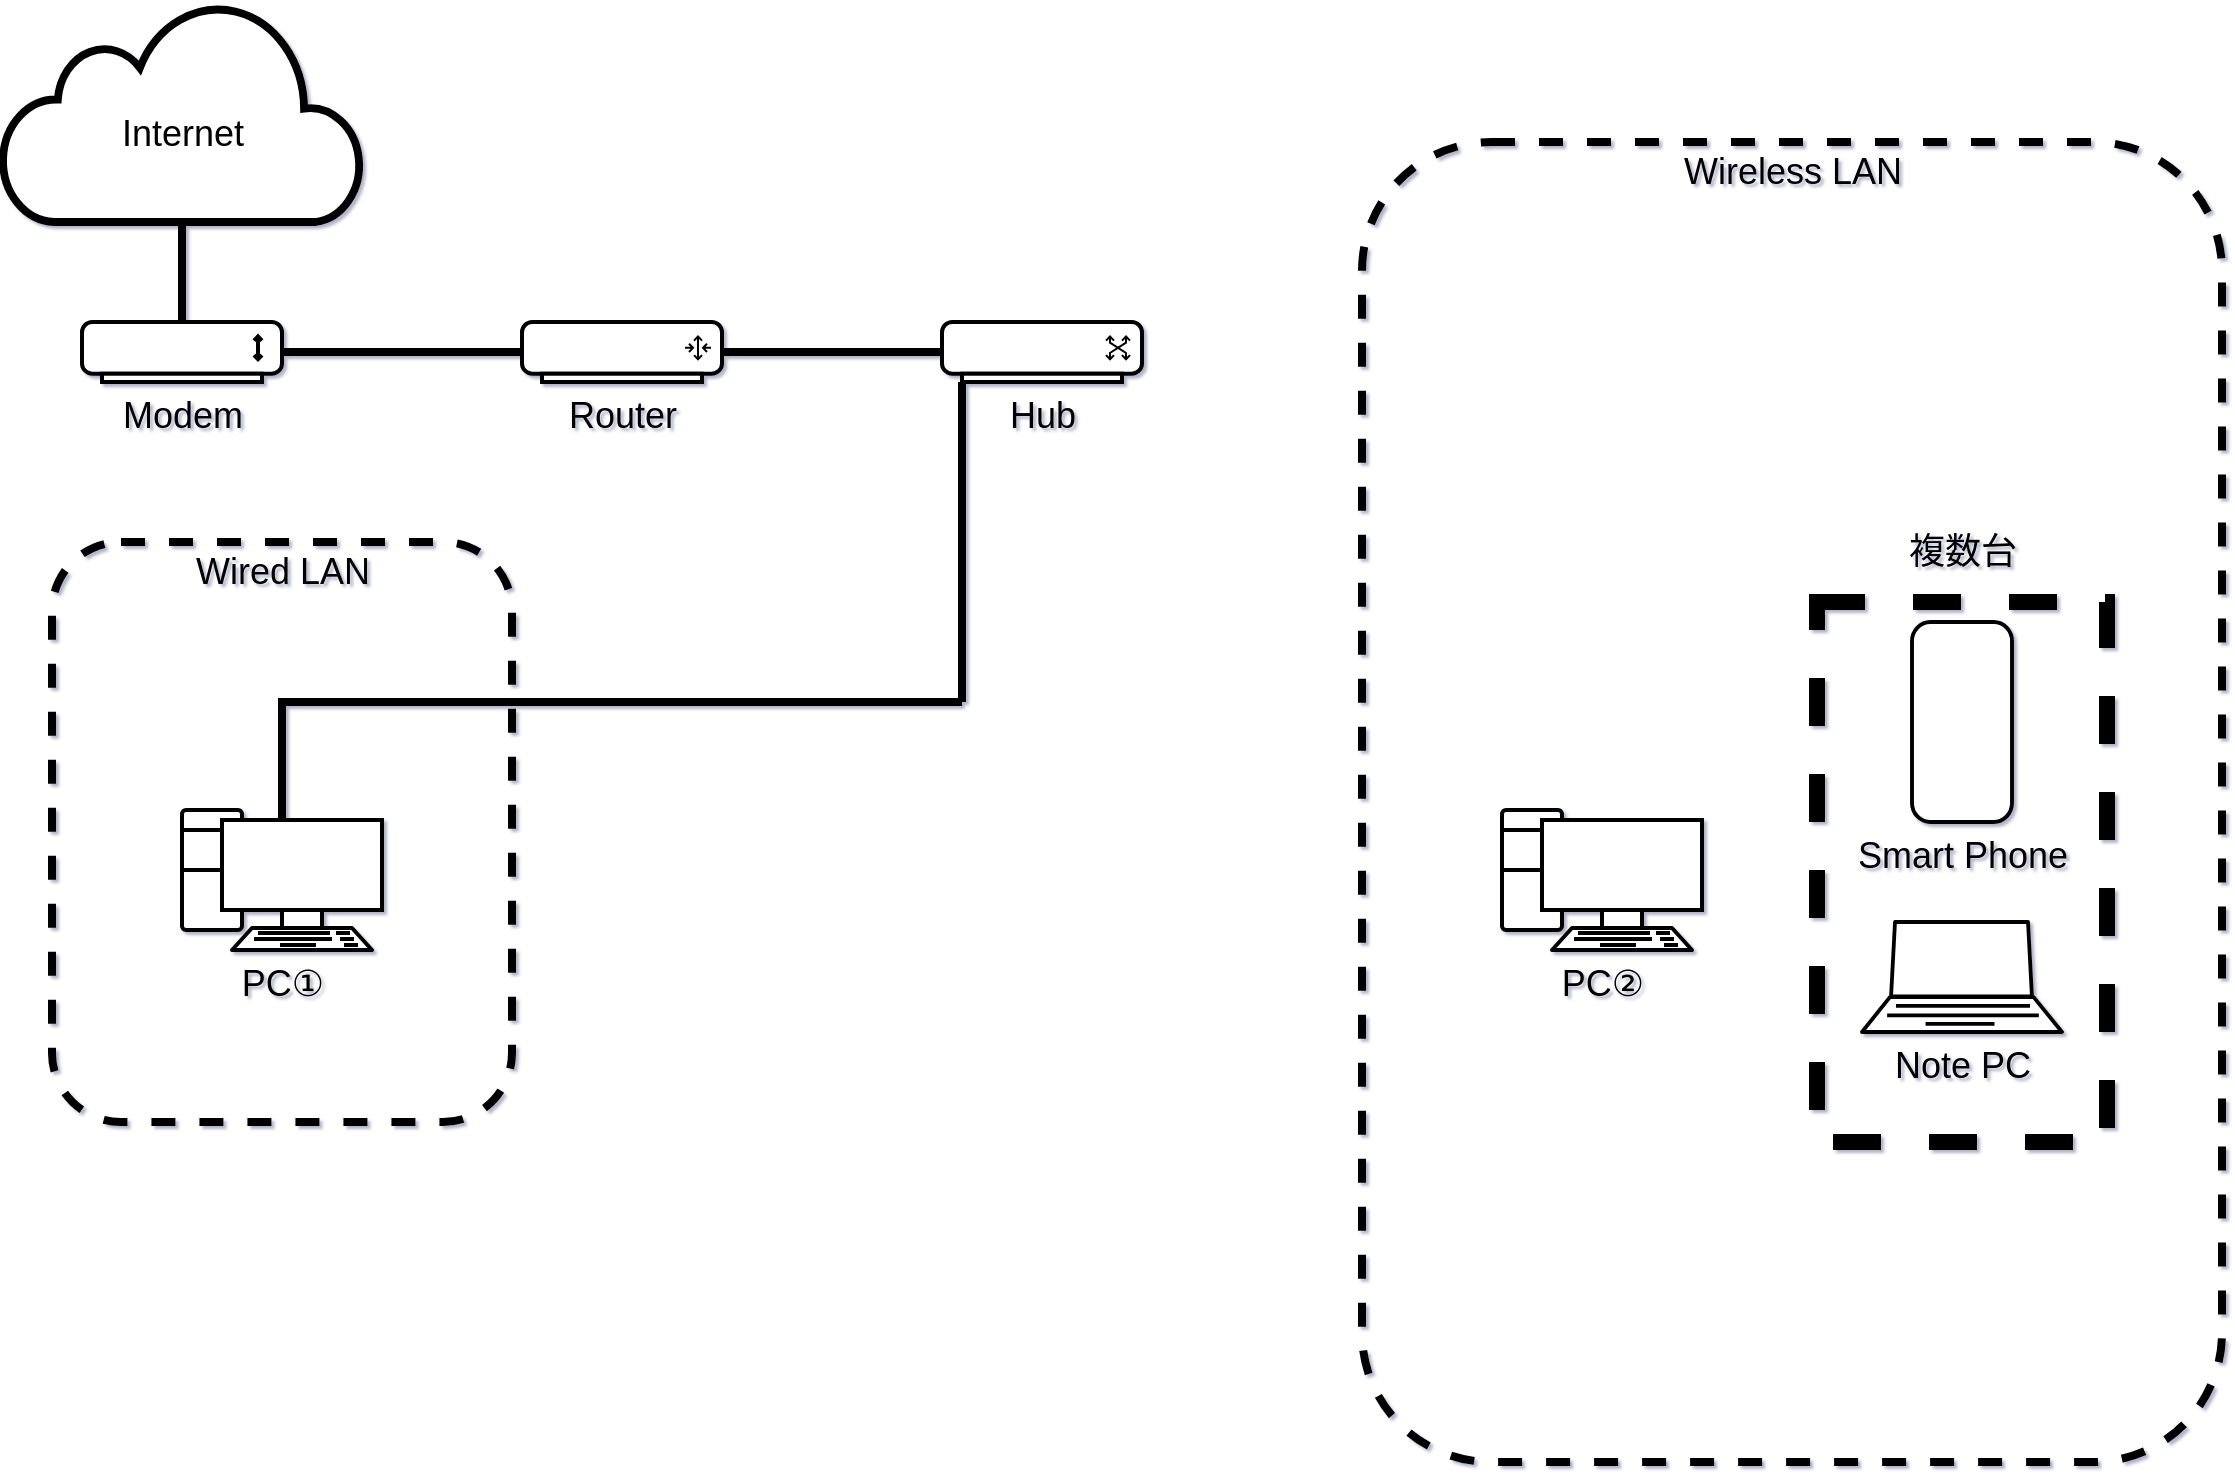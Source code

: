 <mxfile>
    <diagram id="7ZwBStHoHXOJQ8fZTxoX" name="ページ1">
        <mxGraphModel dx="964" dy="790" grid="1" gridSize="10" guides="1" tooltips="1" connect="1" arrows="1" fold="1" page="1" pageScale="1" pageWidth="1169" pageHeight="827" math="0" shadow="1">
            <root>
                <mxCell id="0"/>
                <mxCell id="1" parent="0"/>
                <mxCell id="40" value="" style="rounded=1;whiteSpace=wrap;html=1;dashed=1;labelBackgroundColor=none;fontFamily=Helvetica;fontSize=18;fontColor=#000000;strokeColor=#000000;strokeWidth=4;fillColor=none;gradientColor=none;" vertex="1" parent="1">
                    <mxGeometry x="45" y="280" width="230" height="290" as="geometry"/>
                </mxCell>
                <mxCell id="38" value="" style="rounded=1;whiteSpace=wrap;html=1;dashed=1;labelBackgroundColor=none;fontFamily=Helvetica;fontSize=18;fontColor=#000000;strokeColor=#000000;strokeWidth=4;fillColor=none;gradientColor=none;" vertex="1" parent="1">
                    <mxGeometry x="700" y="80" width="430" height="660" as="geometry"/>
                </mxCell>
                <mxCell id="2" value="&lt;font style=&quot;font-size: 18px&quot;&gt;Modem&lt;/font&gt;" style="verticalAlign=top;verticalLabelPosition=bottom;labelPosition=center;align=center;html=1;outlineConnect=0;gradientDirection=north;strokeWidth=2;shape=mxgraph.networks.modem;strokeColor=#000000;fontColor=#000000;" parent="1" vertex="1">
                    <mxGeometry x="60" y="170" width="100" height="30" as="geometry"/>
                </mxCell>
                <mxCell id="17" style="edgeStyle=none;shape=connector;rounded=1;html=1;exitX=1;exitY=0.5;exitDx=0;exitDy=0;exitPerimeter=0;labelBackgroundColor=default;fontFamily=Helvetica;fontSize=18;fontColor=#000000;endArrow=none;strokeColor=#000000;strokeWidth=4;entryX=0;entryY=0.5;entryDx=0;entryDy=0;entryPerimeter=0;" edge="1" parent="1" source="3" target="5">
                    <mxGeometry relative="1" as="geometry">
                        <mxPoint x="480" y="200" as="targetPoint"/>
                    </mxGeometry>
                </mxCell>
                <mxCell id="3" value="&lt;font style=&quot;font-size: 18px&quot;&gt;Router&lt;/font&gt;" style="verticalAlign=top;verticalLabelPosition=bottom;labelPosition=center;align=center;html=1;outlineConnect=0;gradientDirection=north;strokeWidth=2;shape=mxgraph.networks.router;strokeColor=#000000;fontColor=#000000;" parent="1" vertex="1">
                    <mxGeometry x="280" y="170" width="100" height="30" as="geometry"/>
                </mxCell>
                <mxCell id="4" value="&lt;font style=&quot;font-size: 18px&quot;&gt;&lt;br&gt;&lt;div style=&quot;text-align: justify&quot;&gt;&lt;span&gt;&lt;font&gt;Internet&lt;/font&gt;&lt;/span&gt;&lt;/div&gt;&lt;/font&gt;" style="html=1;outlineConnect=0;gradientDirection=north;strokeWidth=2;shape=mxgraph.networks.cloud;strokeColor=#000000;fillColor=#FFFFFF;fontColor=#000000;" parent="1" vertex="1">
                    <mxGeometry x="20" y="10" width="180" height="110" as="geometry"/>
                </mxCell>
                <mxCell id="5" value="&lt;font&gt;Hub&lt;/font&gt;" style="verticalAlign=top;verticalLabelPosition=bottom;labelPosition=center;align=center;html=1;outlineConnect=0;gradientDirection=north;strokeWidth=2;shape=mxgraph.networks.switch;fontSize=18;strokeColor=#000000;fontColor=#000000;" vertex="1" parent="1">
                    <mxGeometry x="490" y="170" width="100" height="30" as="geometry"/>
                </mxCell>
                <mxCell id="20" style="edgeStyle=none;shape=connector;rounded=1;html=1;entryX=0.1;entryY=1;entryDx=0;entryDy=0;entryPerimeter=0;labelBackgroundColor=default;fontFamily=Helvetica;fontSize=18;fontColor=#000000;endArrow=none;strokeColor=#000000;strokeWidth=4;" edge="1" parent="1" target="5">
                    <mxGeometry relative="1" as="geometry">
                        <mxPoint x="500" y="360" as="sourcePoint"/>
                    </mxGeometry>
                </mxCell>
                <mxCell id="26" style="edgeStyle=none;shape=connector;rounded=1;html=1;labelBackgroundColor=default;fontFamily=Helvetica;fontSize=18;fontColor=#000000;endArrow=none;strokeColor=#000000;strokeWidth=4;" edge="1" parent="1">
                    <mxGeometry relative="1" as="geometry">
                        <mxPoint x="500" y="360" as="targetPoint"/>
                        <mxPoint x="160" y="360" as="sourcePoint"/>
                    </mxGeometry>
                </mxCell>
                <mxCell id="27" style="edgeStyle=none;shape=connector;rounded=1;html=1;labelBackgroundColor=default;fontFamily=Helvetica;fontSize=18;fontColor=#000000;endArrow=none;strokeColor=#000000;strokeWidth=4;" edge="1" parent="1">
                    <mxGeometry relative="1" as="geometry">
                        <mxPoint x="160" y="358" as="targetPoint"/>
                        <mxPoint x="160" y="418" as="sourcePoint"/>
                    </mxGeometry>
                </mxCell>
                <mxCell id="10" value="PC①" style="verticalAlign=top;verticalLabelPosition=bottom;labelPosition=center;align=center;html=1;outlineConnect=0;gradientDirection=north;strokeWidth=2;shape=mxgraph.networks.pc;labelBackgroundColor=none;fontSize=18;strokeColor=#000000;fontColor=#000000;" vertex="1" parent="1">
                    <mxGeometry x="110" y="414" width="100" height="70" as="geometry"/>
                </mxCell>
                <mxCell id="11" value="PC②" style="verticalAlign=top;verticalLabelPosition=bottom;labelPosition=center;align=center;html=1;outlineConnect=0;gradientDirection=north;strokeWidth=2;shape=mxgraph.networks.pc;labelBackgroundColor=none;fontSize=18;strokeColor=#000000;fontColor=#000000;" vertex="1" parent="1">
                    <mxGeometry x="770" y="414" width="100" height="70" as="geometry"/>
                </mxCell>
                <mxCell id="13" value="" style="endArrow=none;html=1;fontSize=18;fontColor=#000000;entryX=0.5;entryY=1;entryDx=0;entryDy=0;entryPerimeter=0;strokeColor=#000000;strokeWidth=4;" edge="1" parent="1" source="2" target="4">
                    <mxGeometry width="50" height="50" relative="1" as="geometry">
                        <mxPoint x="450" y="400" as="sourcePoint"/>
                        <mxPoint x="500" y="350" as="targetPoint"/>
                    </mxGeometry>
                </mxCell>
                <mxCell id="14" value="" style="endArrow=none;html=1;fontSize=18;fontColor=#000000;strokeColor=#000000;strokeWidth=4;exitX=0;exitY=0.5;exitDx=0;exitDy=0;exitPerimeter=0;" edge="1" parent="1" source="3" target="2">
                    <mxGeometry width="50" height="50" relative="1" as="geometry">
                        <mxPoint x="120" y="180.0" as="sourcePoint"/>
                        <mxPoint x="120" y="130.0" as="targetPoint"/>
                    </mxGeometry>
                </mxCell>
                <mxCell id="21" style="edgeStyle=none;shape=connector;rounded=1;html=1;entryX=0.1;entryY=1;entryDx=0;entryDy=0;entryPerimeter=0;labelBackgroundColor=default;fontFamily=Helvetica;fontSize=18;fontColor=#000000;endArrow=none;strokeColor=#000000;strokeWidth=4;" edge="1" parent="1" target="5">
                    <mxGeometry relative="1" as="geometry">
                        <mxPoint x="500" y="360" as="sourcePoint"/>
                        <mxPoint x="500" y="200" as="targetPoint"/>
                    </mxGeometry>
                </mxCell>
                <mxCell id="34" value="Wired LAN" style="text;html=1;align=center;verticalAlign=middle;resizable=0;points=[];autosize=1;strokeColor=none;fillColor=none;fontSize=18;fontFamily=Helvetica;fontColor=#000000;" vertex="1" parent="1">
                    <mxGeometry x="110" y="280" width="100" height="30" as="geometry"/>
                </mxCell>
                <mxCell id="35" value="Wireless LAN" style="text;html=1;align=center;verticalAlign=middle;resizable=0;points=[];autosize=1;strokeColor=none;fillColor=none;fontSize=18;fontFamily=Helvetica;fontColor=#000000;" vertex="1" parent="1">
                    <mxGeometry x="855" y="80" width="120" height="30" as="geometry"/>
                </mxCell>
                <mxCell id="36" value="" style="group;fontColor=#000000;" vertex="1" connectable="0" parent="1">
                    <mxGeometry x="927.5" y="270" width="145" height="310" as="geometry"/>
                </mxCell>
                <mxCell id="12" value="Smart Phone" style="verticalAlign=top;verticalLabelPosition=bottom;labelPosition=center;align=center;html=1;outlineConnect=0;gradientDirection=north;strokeWidth=2;shape=mxgraph.networks.mobile;labelBackgroundColor=none;fontSize=18;strokeColor=#000000;fontColor=#000000;" vertex="1" parent="36">
                    <mxGeometry x="47.5" y="50" width="50" height="100" as="geometry"/>
                </mxCell>
                <mxCell id="30" value="Note PC" style="verticalAlign=top;verticalLabelPosition=bottom;labelPosition=center;align=center;html=1;outlineConnect=0;gradientDirection=north;strokeWidth=2;shape=mxgraph.networks.laptop;labelBackgroundColor=none;fontFamily=Helvetica;fontSize=18;strokeColor=#000000;fontColor=#000000;" vertex="1" parent="36">
                    <mxGeometry x="22.5" y="200" width="100" height="55" as="geometry"/>
                </mxCell>
                <mxCell id="31" value="" style="rounded=0;whiteSpace=wrap;html=1;labelBackgroundColor=none;fontFamily=Helvetica;fontSize=18;fontColor=#000000;strokeColor=#000000;fillColor=none;gradientColor=none;strokeWidth=8;dashed=1;" vertex="1" parent="36">
                    <mxGeometry y="40" width="145" height="270" as="geometry"/>
                </mxCell>
                <mxCell id="32" value="複数台" style="text;html=1;align=center;verticalAlign=middle;resizable=0;points=[];autosize=1;strokeColor=none;fillColor=none;fontSize=18;fontFamily=Helvetica;fontColor=#000000;container=1;" vertex="1" parent="36">
                    <mxGeometry x="37.5" width="70" height="30" as="geometry"/>
                </mxCell>
            </root>
        </mxGraphModel>
    </diagram>
</mxfile>